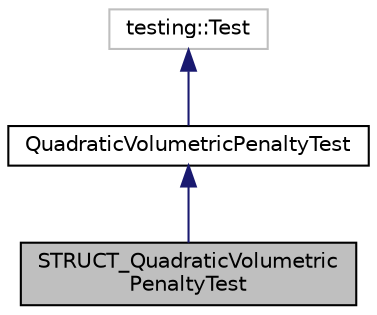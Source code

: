 digraph "STRUCT_QuadraticVolumetricPenaltyTest"
{
 // LATEX_PDF_SIZE
  edge [fontname="Helvetica",fontsize="10",labelfontname="Helvetica",labelfontsize="10"];
  node [fontname="Helvetica",fontsize="10",shape=record];
  Node1 [label="STRUCT_QuadraticVolumetric\lPenaltyTest",height=0.2,width=0.4,color="black", fillcolor="grey75", style="filled", fontcolor="black",tooltip="Test fixture class for STRUCT Quadratic penalty model."];
  Node2 -> Node1 [dir="back",color="midnightblue",fontsize="10",style="solid",fontname="Helvetica"];
  Node2 [label="QuadraticVolumetricPenaltyTest",height=0.2,width=0.4,color="black", fillcolor="white", style="filled",URL="$class_quadratic_volumetric_penalty_test.html",tooltip="Test fixture class for the Quadratic Volumetric penalty model."];
  Node3 -> Node2 [dir="back",color="midnightblue",fontsize="10",style="solid",fontname="Helvetica"];
  Node3 [label="testing::Test",height=0.2,width=0.4,color="grey75", fillcolor="white", style="filled",tooltip=" "];
}
